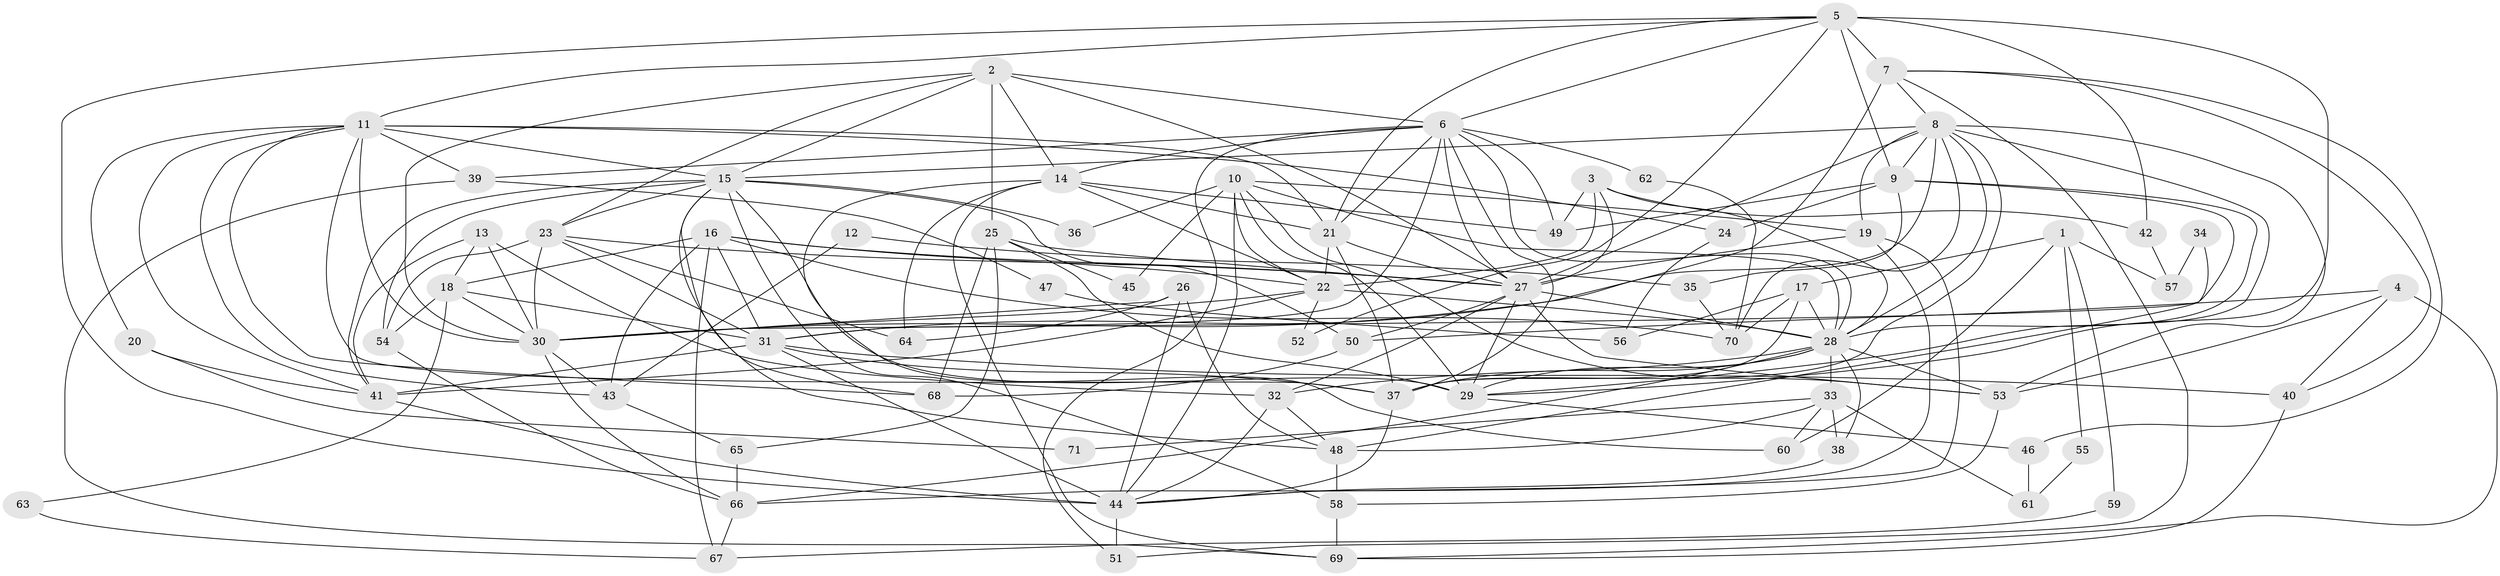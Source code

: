 // original degree distribution, {5: 0.16901408450704225, 7: 0.035211267605633804, 2: 0.1619718309859155, 4: 0.2746478873239437, 3: 0.2323943661971831, 6: 0.11267605633802817, 8: 0.014084507042253521}
// Generated by graph-tools (version 1.1) at 2025/36/03/09/25 02:36:18]
// undirected, 71 vertices, 192 edges
graph export_dot {
graph [start="1"]
  node [color=gray90,style=filled];
  1;
  2;
  3;
  4;
  5;
  6;
  7;
  8;
  9;
  10;
  11;
  12;
  13;
  14;
  15;
  16;
  17;
  18;
  19;
  20;
  21;
  22;
  23;
  24;
  25;
  26;
  27;
  28;
  29;
  30;
  31;
  32;
  33;
  34;
  35;
  36;
  37;
  38;
  39;
  40;
  41;
  42;
  43;
  44;
  45;
  46;
  47;
  48;
  49;
  50;
  51;
  52;
  53;
  54;
  55;
  56;
  57;
  58;
  59;
  60;
  61;
  62;
  63;
  64;
  65;
  66;
  67;
  68;
  69;
  70;
  71;
  1 -- 17 [weight=1.0];
  1 -- 55 [weight=1.0];
  1 -- 57 [weight=1.0];
  1 -- 59 [weight=1.0];
  1 -- 60 [weight=1.0];
  2 -- 6 [weight=1.0];
  2 -- 14 [weight=1.0];
  2 -- 15 [weight=1.0];
  2 -- 23 [weight=1.0];
  2 -- 25 [weight=2.0];
  2 -- 27 [weight=2.0];
  2 -- 30 [weight=1.0];
  3 -- 22 [weight=1.0];
  3 -- 27 [weight=1.0];
  3 -- 28 [weight=1.0];
  3 -- 42 [weight=1.0];
  3 -- 49 [weight=1.0];
  4 -- 40 [weight=1.0];
  4 -- 50 [weight=1.0];
  4 -- 53 [weight=1.0];
  4 -- 69 [weight=1.0];
  5 -- 6 [weight=1.0];
  5 -- 7 [weight=2.0];
  5 -- 9 [weight=1.0];
  5 -- 11 [weight=1.0];
  5 -- 21 [weight=1.0];
  5 -- 29 [weight=2.0];
  5 -- 42 [weight=2.0];
  5 -- 44 [weight=1.0];
  5 -- 52 [weight=1.0];
  6 -- 14 [weight=1.0];
  6 -- 21 [weight=2.0];
  6 -- 27 [weight=1.0];
  6 -- 28 [weight=1.0];
  6 -- 31 [weight=1.0];
  6 -- 37 [weight=1.0];
  6 -- 39 [weight=1.0];
  6 -- 49 [weight=2.0];
  6 -- 51 [weight=1.0];
  6 -- 62 [weight=1.0];
  7 -- 8 [weight=1.0];
  7 -- 31 [weight=2.0];
  7 -- 40 [weight=1.0];
  7 -- 46 [weight=1.0];
  7 -- 51 [weight=1.0];
  8 -- 9 [weight=1.0];
  8 -- 15 [weight=1.0];
  8 -- 19 [weight=1.0];
  8 -- 27 [weight=1.0];
  8 -- 28 [weight=1.0];
  8 -- 29 [weight=1.0];
  8 -- 30 [weight=1.0];
  8 -- 37 [weight=1.0];
  8 -- 53 [weight=1.0];
  8 -- 70 [weight=1.0];
  9 -- 24 [weight=1.0];
  9 -- 28 [weight=2.0];
  9 -- 30 [weight=1.0];
  9 -- 35 [weight=1.0];
  9 -- 49 [weight=1.0];
  10 -- 19 [weight=1.0];
  10 -- 22 [weight=1.0];
  10 -- 28 [weight=1.0];
  10 -- 29 [weight=1.0];
  10 -- 36 [weight=1.0];
  10 -- 44 [weight=1.0];
  10 -- 45 [weight=1.0];
  10 -- 53 [weight=1.0];
  11 -- 15 [weight=1.0];
  11 -- 20 [weight=1.0];
  11 -- 21 [weight=1.0];
  11 -- 24 [weight=1.0];
  11 -- 30 [weight=1.0];
  11 -- 37 [weight=1.0];
  11 -- 39 [weight=1.0];
  11 -- 41 [weight=1.0];
  11 -- 43 [weight=1.0];
  11 -- 68 [weight=1.0];
  12 -- 35 [weight=1.0];
  12 -- 43 [weight=1.0];
  13 -- 18 [weight=1.0];
  13 -- 30 [weight=1.0];
  13 -- 32 [weight=1.0];
  13 -- 41 [weight=1.0];
  14 -- 21 [weight=1.0];
  14 -- 22 [weight=1.0];
  14 -- 49 [weight=1.0];
  14 -- 60 [weight=1.0];
  14 -- 64 [weight=1.0];
  14 -- 69 [weight=1.0];
  15 -- 23 [weight=1.0];
  15 -- 29 [weight=1.0];
  15 -- 36 [weight=1.0];
  15 -- 41 [weight=1.0];
  15 -- 48 [weight=1.0];
  15 -- 50 [weight=1.0];
  15 -- 54 [weight=1.0];
  15 -- 58 [weight=1.0];
  15 -- 68 [weight=1.0];
  16 -- 18 [weight=2.0];
  16 -- 22 [weight=1.0];
  16 -- 27 [weight=2.0];
  16 -- 31 [weight=1.0];
  16 -- 43 [weight=1.0];
  16 -- 67 [weight=1.0];
  16 -- 70 [weight=1.0];
  17 -- 28 [weight=1.0];
  17 -- 37 [weight=1.0];
  17 -- 56 [weight=1.0];
  17 -- 70 [weight=1.0];
  18 -- 30 [weight=2.0];
  18 -- 31 [weight=1.0];
  18 -- 54 [weight=1.0];
  18 -- 63 [weight=1.0];
  19 -- 27 [weight=1.0];
  19 -- 44 [weight=1.0];
  19 -- 66 [weight=1.0];
  20 -- 41 [weight=1.0];
  20 -- 71 [weight=1.0];
  21 -- 22 [weight=1.0];
  21 -- 27 [weight=1.0];
  21 -- 37 [weight=2.0];
  22 -- 28 [weight=1.0];
  22 -- 30 [weight=2.0];
  22 -- 41 [weight=1.0];
  22 -- 52 [weight=1.0];
  23 -- 27 [weight=1.0];
  23 -- 30 [weight=1.0];
  23 -- 31 [weight=1.0];
  23 -- 54 [weight=1.0];
  23 -- 64 [weight=1.0];
  24 -- 56 [weight=1.0];
  25 -- 27 [weight=1.0];
  25 -- 29 [weight=1.0];
  25 -- 45 [weight=1.0];
  25 -- 65 [weight=1.0];
  25 -- 68 [weight=1.0];
  26 -- 30 [weight=2.0];
  26 -- 44 [weight=1.0];
  26 -- 48 [weight=1.0];
  26 -- 64 [weight=1.0];
  27 -- 28 [weight=1.0];
  27 -- 29 [weight=1.0];
  27 -- 32 [weight=1.0];
  27 -- 50 [weight=1.0];
  27 -- 53 [weight=1.0];
  28 -- 29 [weight=1.0];
  28 -- 32 [weight=1.0];
  28 -- 33 [weight=1.0];
  28 -- 37 [weight=1.0];
  28 -- 38 [weight=1.0];
  28 -- 53 [weight=1.0];
  28 -- 66 [weight=1.0];
  29 -- 46 [weight=1.0];
  30 -- 43 [weight=1.0];
  30 -- 66 [weight=1.0];
  31 -- 37 [weight=1.0];
  31 -- 40 [weight=1.0];
  31 -- 41 [weight=3.0];
  31 -- 44 [weight=3.0];
  32 -- 44 [weight=1.0];
  32 -- 48 [weight=1.0];
  33 -- 38 [weight=1.0];
  33 -- 48 [weight=1.0];
  33 -- 60 [weight=1.0];
  33 -- 61 [weight=1.0];
  33 -- 71 [weight=1.0];
  34 -- 48 [weight=1.0];
  34 -- 57 [weight=1.0];
  35 -- 70 [weight=1.0];
  37 -- 44 [weight=1.0];
  38 -- 44 [weight=1.0];
  39 -- 47 [weight=1.0];
  39 -- 69 [weight=1.0];
  40 -- 69 [weight=1.0];
  41 -- 44 [weight=1.0];
  42 -- 57 [weight=1.0];
  43 -- 65 [weight=1.0];
  44 -- 51 [weight=1.0];
  46 -- 61 [weight=1.0];
  47 -- 56 [weight=1.0];
  48 -- 58 [weight=1.0];
  50 -- 68 [weight=1.0];
  53 -- 58 [weight=1.0];
  54 -- 66 [weight=1.0];
  55 -- 61 [weight=1.0];
  58 -- 69 [weight=1.0];
  59 -- 67 [weight=1.0];
  62 -- 70 [weight=1.0];
  63 -- 67 [weight=1.0];
  65 -- 66 [weight=1.0];
  66 -- 67 [weight=1.0];
}
